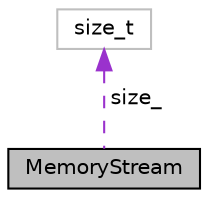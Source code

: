 digraph "MemoryStream"
{
 // LATEX_PDF_SIZE
  edge [fontname="Helvetica",fontsize="10",labelfontname="Helvetica",labelfontsize="10"];
  node [fontname="Helvetica",fontsize="10",shape=record];
  Node1 [label="MemoryStream",height=0.2,width=0.4,color="black", fillcolor="grey75", style="filled", fontcolor="black",tooltip="Represents an in-memory input byte stream."];
  Node2 -> Node1 [dir="back",color="darkorchid3",fontsize="10",style="dashed",label=" size_" ,fontname="Helvetica"];
  Node2 [label="size_t",height=0.2,width=0.4,color="grey75", fillcolor="white", style="filled",tooltip=" "];
}
